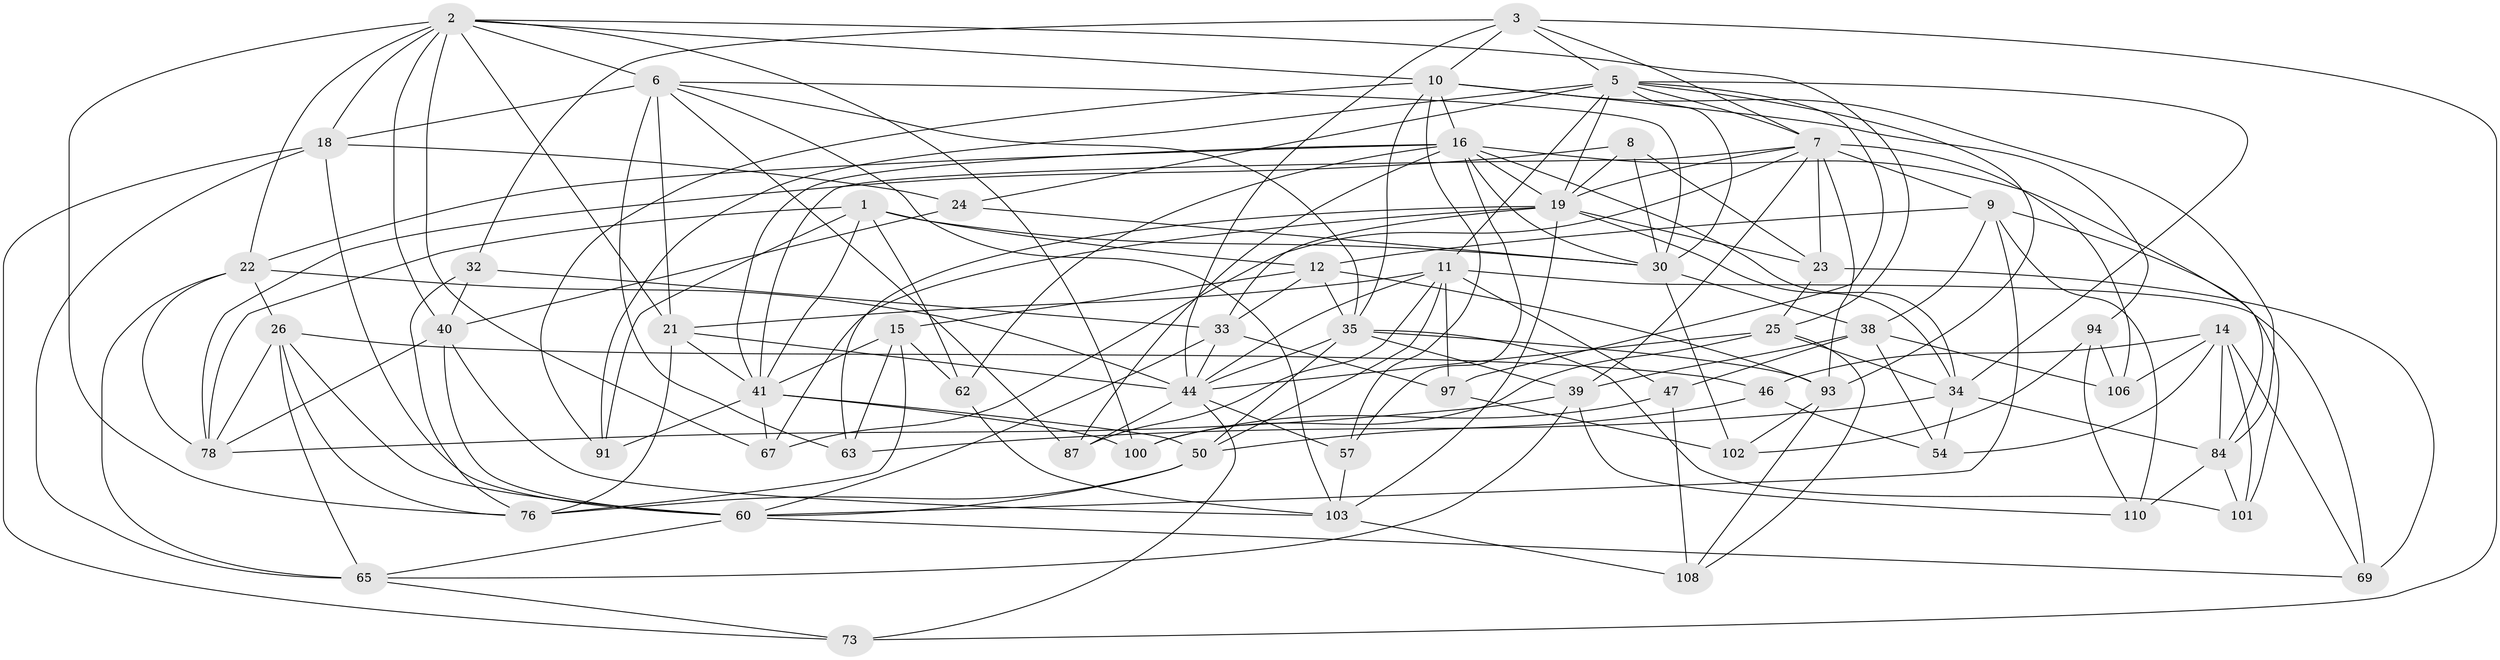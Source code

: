 // original degree distribution, {4: 1.0}
// Generated by graph-tools (version 1.1) at 2025/16/03/09/25 04:16:43]
// undirected, 59 vertices, 174 edges
graph export_dot {
graph [start="1"]
  node [color=gray90,style=filled];
  1 [super="+66"];
  2 [super="+4+20+29"];
  3 [super="+48"];
  5 [super="+105+74"];
  6 [super="+13"];
  7 [super="+92+51"];
  8;
  9 [super="+75"];
  10 [super="+70+96"];
  11 [super="+118+53"];
  12 [super="+17"];
  14 [super="+56+36"];
  15 [super="+85"];
  16 [super="+43+79"];
  18 [super="+107"];
  19 [super="+31+37"];
  21 [super="+104"];
  22 [super="+28"];
  23 [super="+71"];
  24;
  25 [super="+52+27"];
  26 [super="+109"];
  30 [super="+83+49"];
  32;
  33 [super="+99"];
  34 [super="+113+86"];
  35 [super="+115+45"];
  38 [super="+42"];
  39 [super="+88"];
  40 [super="+116"];
  41 [super="+82+55"];
  44 [super="+81+72"];
  46;
  47;
  50 [super="+64"];
  54;
  57;
  60 [super="+61+77"];
  62;
  63;
  65 [super="+68"];
  67;
  69;
  73;
  76 [super="+80"];
  78 [super="+90"];
  84 [super="+117"];
  87;
  91;
  93 [super="+95"];
  94;
  97;
  100;
  101;
  102;
  103 [super="+114"];
  106;
  108;
  110;
  1 -- 91;
  1 -- 12;
  1 -- 78;
  1 -- 62;
  1 -- 41;
  1 -- 30;
  2 -- 76;
  2 -- 100;
  2 -- 18;
  2 -- 22;
  2 -- 21;
  2 -- 40;
  2 -- 6;
  2 -- 67;
  2 -- 25;
  2 -- 10;
  3 -- 73;
  3 -- 32;
  3 -- 10;
  3 -- 7;
  3 -- 5;
  3 -- 44;
  5 -- 34;
  5 -- 7;
  5 -- 97;
  5 -- 24;
  5 -- 91;
  5 -- 93;
  5 -- 30;
  5 -- 19;
  5 -- 11;
  6 -- 21;
  6 -- 87;
  6 -- 63;
  6 -- 18;
  6 -- 35;
  6 -- 103;
  6 -- 30;
  7 -- 67;
  7 -- 23;
  7 -- 39;
  7 -- 93;
  7 -- 9;
  7 -- 106;
  7 -- 41;
  7 -- 19;
  8 -- 23;
  8 -- 19;
  8 -- 78;
  8 -- 30;
  9 -- 38;
  9 -- 60;
  9 -- 12;
  9 -- 101;
  9 -- 110;
  10 -- 57;
  10 -- 35;
  10 -- 91;
  10 -- 84;
  10 -- 94;
  10 -- 16;
  11 -- 97;
  11 -- 87;
  11 -- 47;
  11 -- 21;
  11 -- 44;
  11 -- 50;
  11 -- 69;
  12 -- 33;
  12 -- 35;
  12 -- 93;
  12 -- 15;
  14 -- 106;
  14 -- 101;
  14 -- 69;
  14 -- 54;
  14 -- 46;
  14 -- 84;
  15 -- 62;
  15 -- 41 [weight=2];
  15 -- 63;
  15 -- 76;
  16 -- 62;
  16 -- 41;
  16 -- 34;
  16 -- 84;
  16 -- 22;
  16 -- 87;
  16 -- 57;
  16 -- 30;
  16 -- 19;
  18 -- 73;
  18 -- 60;
  18 -- 24;
  18 -- 65;
  19 -- 67;
  19 -- 34;
  19 -- 63;
  19 -- 33;
  19 -- 23;
  19 -- 103;
  21 -- 41;
  21 -- 76;
  21 -- 44;
  22 -- 65;
  22 -- 78;
  22 -- 26;
  22 -- 44;
  23 -- 69;
  23 -- 25 [weight=2];
  24 -- 30;
  24 -- 40;
  25 -- 108;
  25 -- 34 [weight=2];
  25 -- 100;
  25 -- 44;
  26 -- 60;
  26 -- 76;
  26 -- 65;
  26 -- 78;
  26 -- 46;
  30 -- 102;
  30 -- 38;
  32 -- 33;
  32 -- 76;
  32 -- 40;
  33 -- 97;
  33 -- 60;
  33 -- 44;
  34 -- 63;
  34 -- 54;
  34 -- 84;
  35 -- 39;
  35 -- 101;
  35 -- 93;
  35 -- 44;
  35 -- 50;
  38 -- 54;
  38 -- 106;
  38 -- 47;
  38 -- 39;
  39 -- 110;
  39 -- 78;
  39 -- 65;
  40 -- 78;
  40 -- 103;
  40 -- 60;
  41 -- 67;
  41 -- 50;
  41 -- 100;
  41 -- 91;
  44 -- 73;
  44 -- 87;
  44 -- 57;
  46 -- 54;
  46 -- 50;
  47 -- 108;
  47 -- 100;
  50 -- 76;
  50 -- 60;
  57 -- 103;
  60 -- 65;
  60 -- 69;
  62 -- 103;
  65 -- 73;
  84 -- 110;
  84 -- 101;
  93 -- 102;
  93 -- 108;
  94 -- 106;
  94 -- 102;
  94 -- 110;
  97 -- 102;
  103 -- 108;
}
